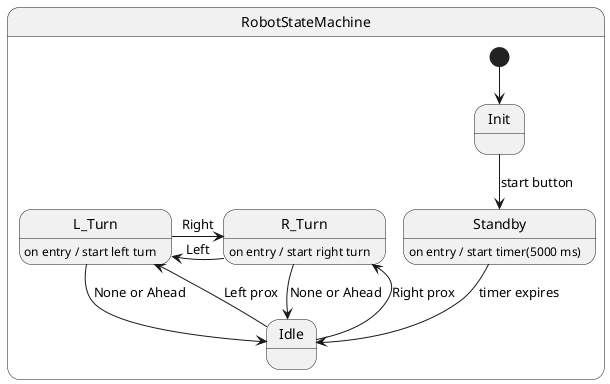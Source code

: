 @startuml
state RobotStateMachine {
    [*] --> Init
    Init --> Standby : start button
    Standby : on entry / start timer(5000 ms)
    Standby --> Idle : timer expires
    Idle --> L_Turn : Left prox
    Idle --> R_Turn : Right prox
    L_Turn : on entry / start left turn
    R_Turn : on entry / start right turn
    L_Turn -> R_Turn : Right
    R_Turn -> L_Turn : Left
    L_Turn --> Idle : None or Ahead
    R_Turn --> Idle : None or Ahead
}
@enduml
